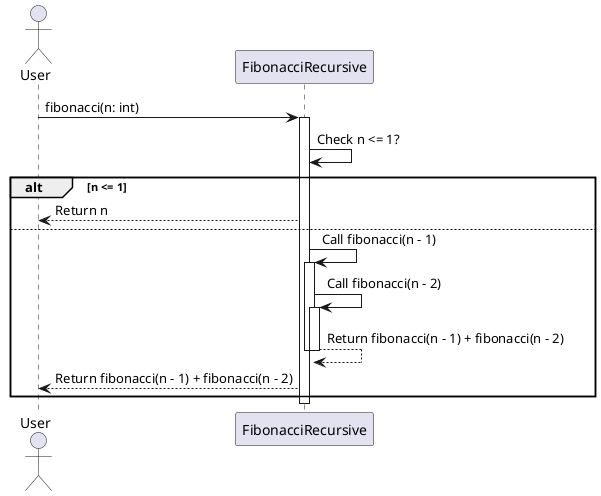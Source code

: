 @startuml
actor User

User -> FibonacciRecursive: fibonacci(n: int)
activate FibonacciRecursive

FibonacciRecursive -> FibonacciRecursive: Check n <= 1?
alt n <= 1
    FibonacciRecursive --> User: Return n
else
    FibonacciRecursive -> FibonacciRecursive: Call fibonacci(n - 1)
    activate FibonacciRecursive
    FibonacciRecursive -> FibonacciRecursive: Call fibonacci(n - 2)
    activate FibonacciRecursive
    FibonacciRecursive --> FibonacciRecursive: Return fibonacci(n - 1) + fibonacci(n - 2)
    deactivate FibonacciRecursive
    deactivate FibonacciRecursive
    FibonacciRecursive --> User: Return fibonacci(n - 1) + fibonacci(n - 2)
end
deactivate FibonacciRecursive
@enduml
